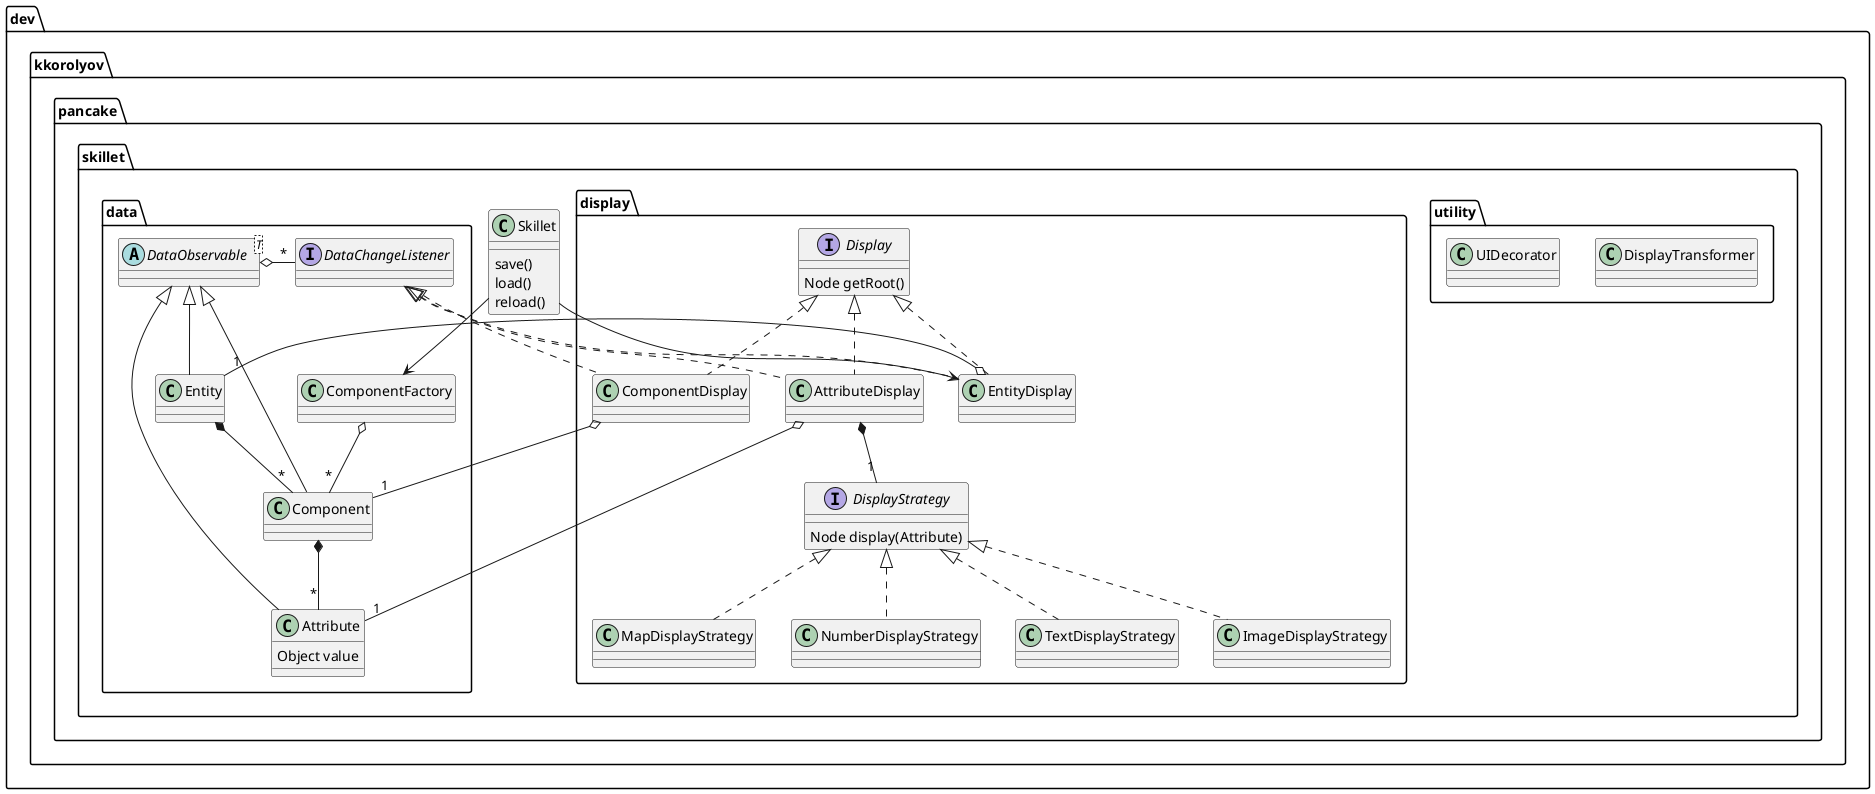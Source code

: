 @startuml

package dev.kkorolyov.pancake.skillet {
	class Skillet {
		save()
		load()
		reload()
	}

	package data {
		abstract class DataObservable<T> {
		}
		interface DataChangeListener {
		}

		class Entity {
		}
		class Component {
		}
		class Attribute {
			Object value
		}

		class ComponentFactory {
		}

		DataObservable o-l- "*" DataChangeListener

		DataObservable <|-- Entity
		DataObservable <|-- Component
		DataObservable <|-- Attribute

		Entity *-- "*" Component
		Component *-- "*" Attribute

		ComponentFactory o-- "*" Component
	}

	package display {
  	interface Display {
    	Node getRoot()
    }

    class EntityDisplay {
    }
    class ComponentDisplay {
    }
    class AttributeDisplay {
    }

    interface DisplayStrategy {
    	Node display(Attribute)
    }
    DisplayStrategy <|.. NumberDisplayStrategy
    DisplayStrategy <|.. TextDisplayStrategy
    DisplayStrategy <|.. ImageDisplayStrategy
    DisplayStrategy <|.. MapDisplayStrategy

    Display <|.. EntityDisplay
		Display <|.. ComponentDisplay
		Display <|.. AttributeDisplay

		AttributeDisplay *-- "1" DisplayStrategy
  }

  package utility {
		class DisplayTransformer {
		}

  	class UIDecorator {
  	}
  }

  DataChangeListener <|.. EntityDisplay
	DataChangeListener <|.. ComponentDisplay
	DataChangeListener <|.. AttributeDisplay

  EntityDisplay o-- "1" Entity
  ComponentDisplay o-- "1" Component
  AttributeDisplay o-- "1" Attribute

  Skillet --> EntityDisplay
  Skillet --> ComponentFactory
}

@enduml
